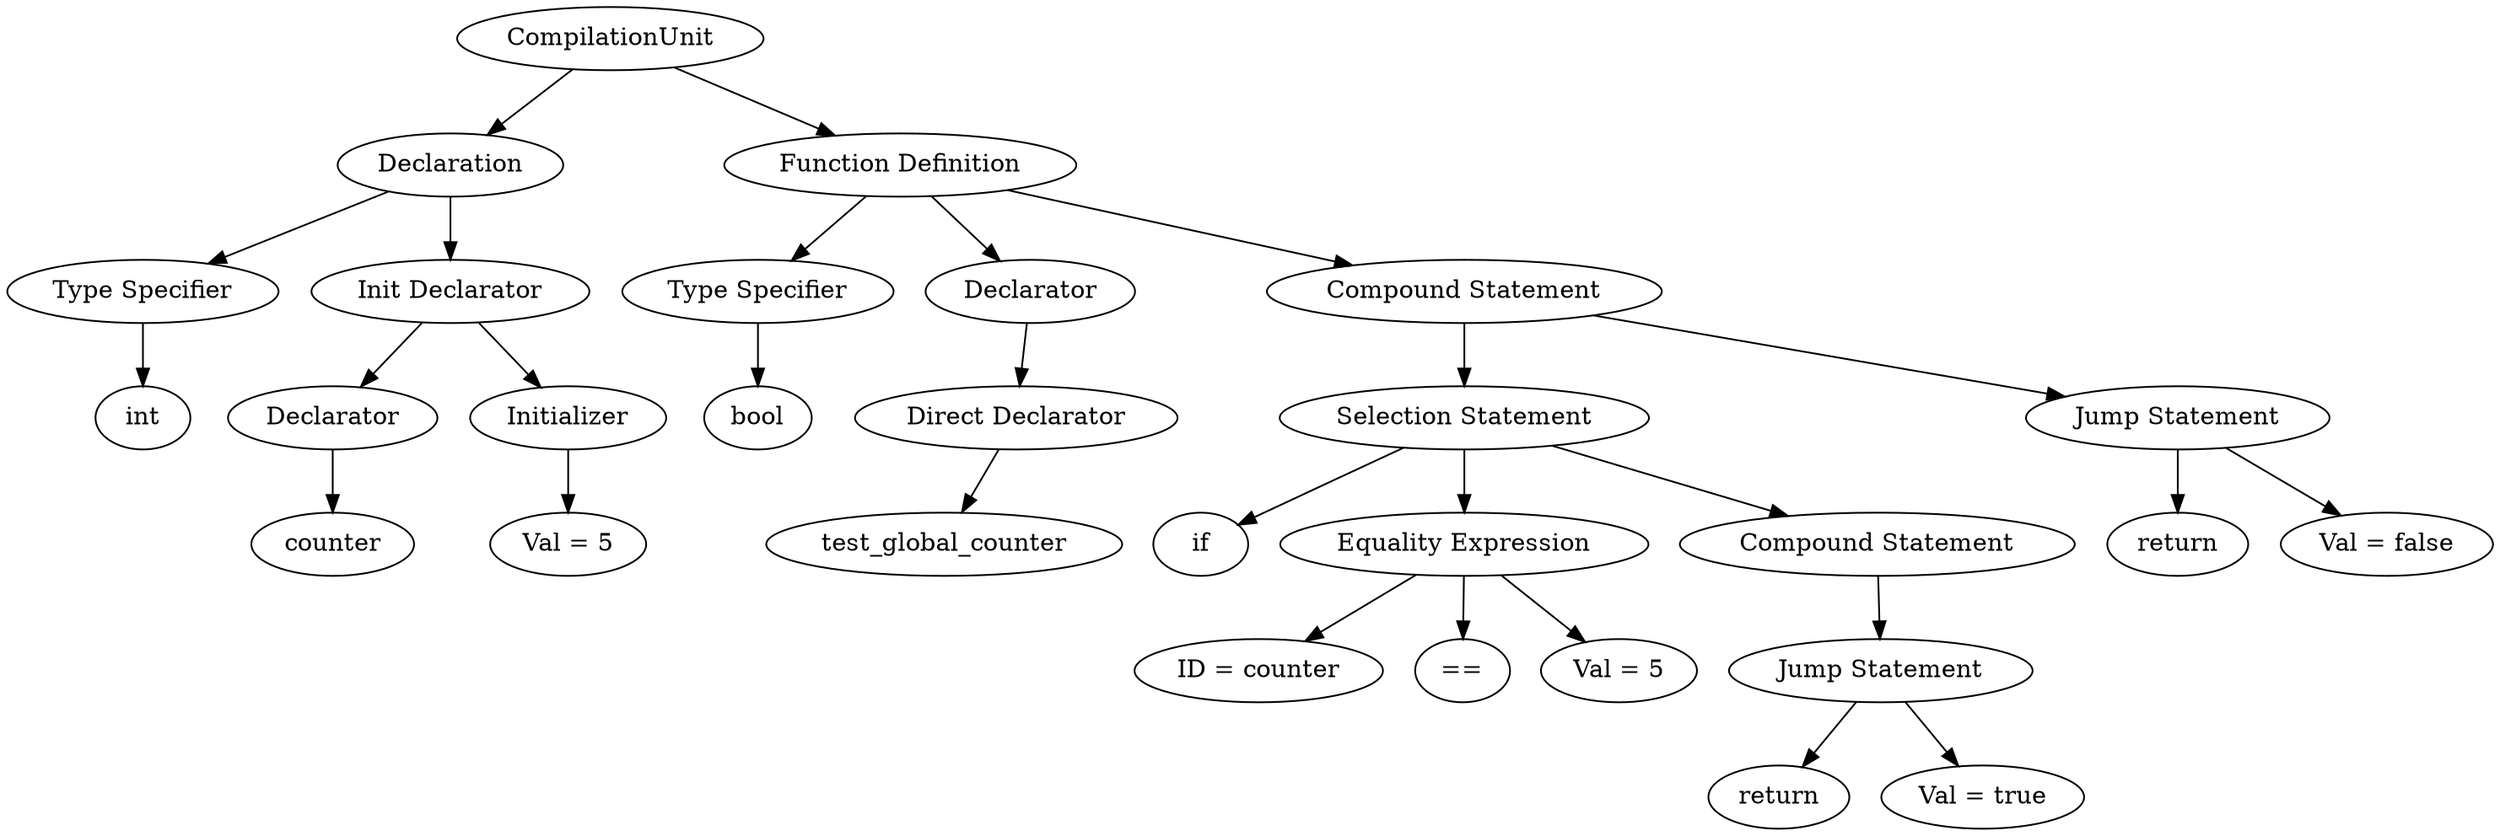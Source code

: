 digraph G {
		Q0[label="CompilationUnit"];
		Q0 -> Q1
		Q1[label="Declaration"];
		Q1 -> Q2
		Q2[label="Type Specifier"];
		Q2 -> Q3
		Q3[label="int"];
		Q1 -> Q4
		Q4[label="Init Declarator"];
		Q4 -> Q5
		Q5[label="Declarator"];
		Q5 -> Q6
		Q6[label="counter"];
		Q4 -> Q7
		Q7[label="Initializer"];
		Q7 -> Q8
		Q8[label="Val = 5"];
		Q0 -> Q9
		Q9[label="Function Definition"];
		Q9 -> Q10
		Q10[label="Type Specifier"];
		Q10 -> Q11
		Q11[label="bool"];
		Q9 -> Q12
		Q12[label="Declarator"];
		Q12 -> Q13
		Q13[label="Direct Declarator"];
		Q13 -> Q14
		Q14[label="test_global_counter"];
		Q9 -> Q15
		Q15[label="Compound Statement"];
		Q15 -> Q16
		Q16[label="Selection Statement"];
		Q16 -> Q17
		Q17[label="if"];
		Q16 -> Q18
		Q18[label="Equality Expression"];
		Q18 -> Q19
		Q19[label="ID = counter"];
		Q18 -> Q20
		Q20[label="=="];
		Q18 -> Q21
		Q21[label="Val = 5"];
		Q16 -> Q22
		Q22[label="Compound Statement"];
		Q22 -> Q23
		Q23[label="Jump Statement"];
		Q23 -> Q24
		Q24[label="return"];
		Q23 -> Q25
		Q25[label="Val = true"];
		Q15 -> Q26
		Q26[label="Jump Statement"];
		Q26 -> Q27
		Q27[label="return"];
		Q26 -> Q28
		Q28[label="Val = false"];
		
}